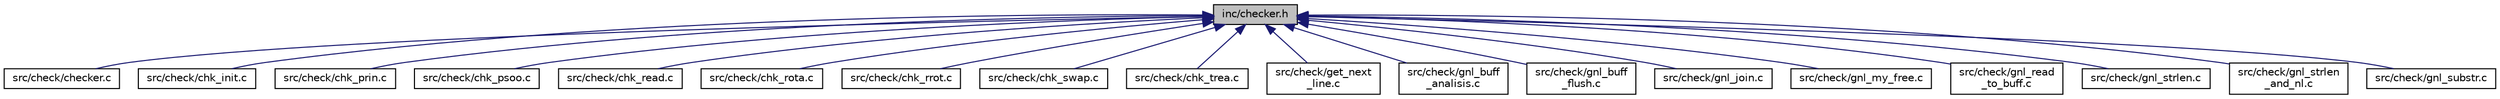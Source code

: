 digraph "inc/checker.h"
{
 // LATEX_PDF_SIZE
  edge [fontname="Helvetica",fontsize="10",labelfontname="Helvetica",labelfontsize="10"];
  node [fontname="Helvetica",fontsize="10",shape=record];
  Node1 [label="inc/checker.h",height=0.2,width=0.4,color="black", fillcolor="grey75", style="filled", fontcolor="black",tooltip=" "];
  Node1 -> Node2 [dir="back",color="midnightblue",fontsize="10",style="solid"];
  Node2 [label="src/check/checker.c",height=0.2,width=0.4,color="black", fillcolor="white", style="filled",URL="$d1/dbc/checker_8c.html",tooltip=" "];
  Node1 -> Node3 [dir="back",color="midnightblue",fontsize="10",style="solid"];
  Node3 [label="src/check/chk_init.c",height=0.2,width=0.4,color="black", fillcolor="white", style="filled",URL="$dc/d77/chk__init_8c.html",tooltip=" "];
  Node1 -> Node4 [dir="back",color="midnightblue",fontsize="10",style="solid"];
  Node4 [label="src/check/chk_prin.c",height=0.2,width=0.4,color="black", fillcolor="white", style="filled",URL="$d0/d7a/chk__prin_8c.html",tooltip=" "];
  Node1 -> Node5 [dir="back",color="midnightblue",fontsize="10",style="solid"];
  Node5 [label="src/check/chk_psoo.c",height=0.2,width=0.4,color="black", fillcolor="white", style="filled",URL="$da/d9b/chk__psoo_8c.html",tooltip=" "];
  Node1 -> Node6 [dir="back",color="midnightblue",fontsize="10",style="solid"];
  Node6 [label="src/check/chk_read.c",height=0.2,width=0.4,color="black", fillcolor="white", style="filled",URL="$db/dfd/chk__read_8c.html",tooltip=" "];
  Node1 -> Node7 [dir="back",color="midnightblue",fontsize="10",style="solid"];
  Node7 [label="src/check/chk_rota.c",height=0.2,width=0.4,color="black", fillcolor="white", style="filled",URL="$d1/dd8/chk__rota_8c.html",tooltip=" "];
  Node1 -> Node8 [dir="back",color="midnightblue",fontsize="10",style="solid"];
  Node8 [label="src/check/chk_rrot.c",height=0.2,width=0.4,color="black", fillcolor="white", style="filled",URL="$d2/d94/chk__rrot_8c.html",tooltip=" "];
  Node1 -> Node9 [dir="back",color="midnightblue",fontsize="10",style="solid"];
  Node9 [label="src/check/chk_swap.c",height=0.2,width=0.4,color="black", fillcolor="white", style="filled",URL="$dc/dca/chk__swap_8c.html",tooltip=" "];
  Node1 -> Node10 [dir="back",color="midnightblue",fontsize="10",style="solid"];
  Node10 [label="src/check/chk_trea.c",height=0.2,width=0.4,color="black", fillcolor="white", style="filled",URL="$d0/ddc/chk__trea_8c.html",tooltip=" "];
  Node1 -> Node11 [dir="back",color="midnightblue",fontsize="10",style="solid"];
  Node11 [label="src/check/get_next\l_line.c",height=0.2,width=0.4,color="black", fillcolor="white", style="filled",URL="$db/d44/get__next__line_8c.html",tooltip=" "];
  Node1 -> Node12 [dir="back",color="midnightblue",fontsize="10",style="solid"];
  Node12 [label="src/check/gnl_buff\l_analisis.c",height=0.2,width=0.4,color="black", fillcolor="white", style="filled",URL="$d8/d64/gnl__buff__analisis_8c.html",tooltip=" "];
  Node1 -> Node13 [dir="back",color="midnightblue",fontsize="10",style="solid"];
  Node13 [label="src/check/gnl_buff\l_flush.c",height=0.2,width=0.4,color="black", fillcolor="white", style="filled",URL="$db/da0/gnl__buff__flush_8c.html",tooltip=" "];
  Node1 -> Node14 [dir="back",color="midnightblue",fontsize="10",style="solid"];
  Node14 [label="src/check/gnl_join.c",height=0.2,width=0.4,color="black", fillcolor="white", style="filled",URL="$de/d0b/gnl__join_8c.html",tooltip=" "];
  Node1 -> Node15 [dir="back",color="midnightblue",fontsize="10",style="solid"];
  Node15 [label="src/check/gnl_my_free.c",height=0.2,width=0.4,color="black", fillcolor="white", style="filled",URL="$df/d78/gnl__my__free_8c.html",tooltip=" "];
  Node1 -> Node16 [dir="back",color="midnightblue",fontsize="10",style="solid"];
  Node16 [label="src/check/gnl_read\l_to_buff.c",height=0.2,width=0.4,color="black", fillcolor="white", style="filled",URL="$d9/d43/gnl__read__to__buff_8c.html",tooltip=" "];
  Node1 -> Node17 [dir="back",color="midnightblue",fontsize="10",style="solid"];
  Node17 [label="src/check/gnl_strlen.c",height=0.2,width=0.4,color="black", fillcolor="white", style="filled",URL="$d9/d3e/gnl__strlen_8c.html",tooltip=" "];
  Node1 -> Node18 [dir="back",color="midnightblue",fontsize="10",style="solid"];
  Node18 [label="src/check/gnl_strlen\l_and_nl.c",height=0.2,width=0.4,color="black", fillcolor="white", style="filled",URL="$d1/d9b/gnl__strlen__and__nl_8c.html",tooltip=" "];
  Node1 -> Node19 [dir="back",color="midnightblue",fontsize="10",style="solid"];
  Node19 [label="src/check/gnl_substr.c",height=0.2,width=0.4,color="black", fillcolor="white", style="filled",URL="$d5/d56/gnl__substr_8c.html",tooltip=" "];
}
